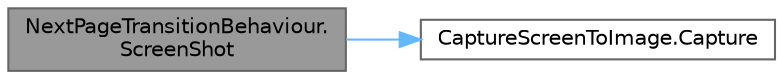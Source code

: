 digraph "NextPageTransitionBehaviour.ScreenShot"
{
 // LATEX_PDF_SIZE
  bgcolor="transparent";
  edge [fontname=Helvetica,fontsize=10,labelfontname=Helvetica,labelfontsize=10];
  node [fontname=Helvetica,fontsize=10,shape=box,height=0.2,width=0.4];
  rankdir="LR";
  Node1 [id="Node000001",label="NextPageTransitionBehaviour.\lScreenShot",height=0.2,width=0.4,color="gray40", fillcolor="grey60", style="filled", fontcolor="black",tooltip=" "];
  Node1 -> Node2 [id="edge1_Node000001_Node000002",color="steelblue1",style="solid",tooltip=" "];
  Node2 [id="Node000002",label="CaptureScreenToImage.Capture",height=0.2,width=0.4,color="grey40", fillcolor="white", style="filled",URL="$class_capture_screen_to_image.html#abd2da869578f7d67fd1f07987c90735f",tooltip=" "];
}
